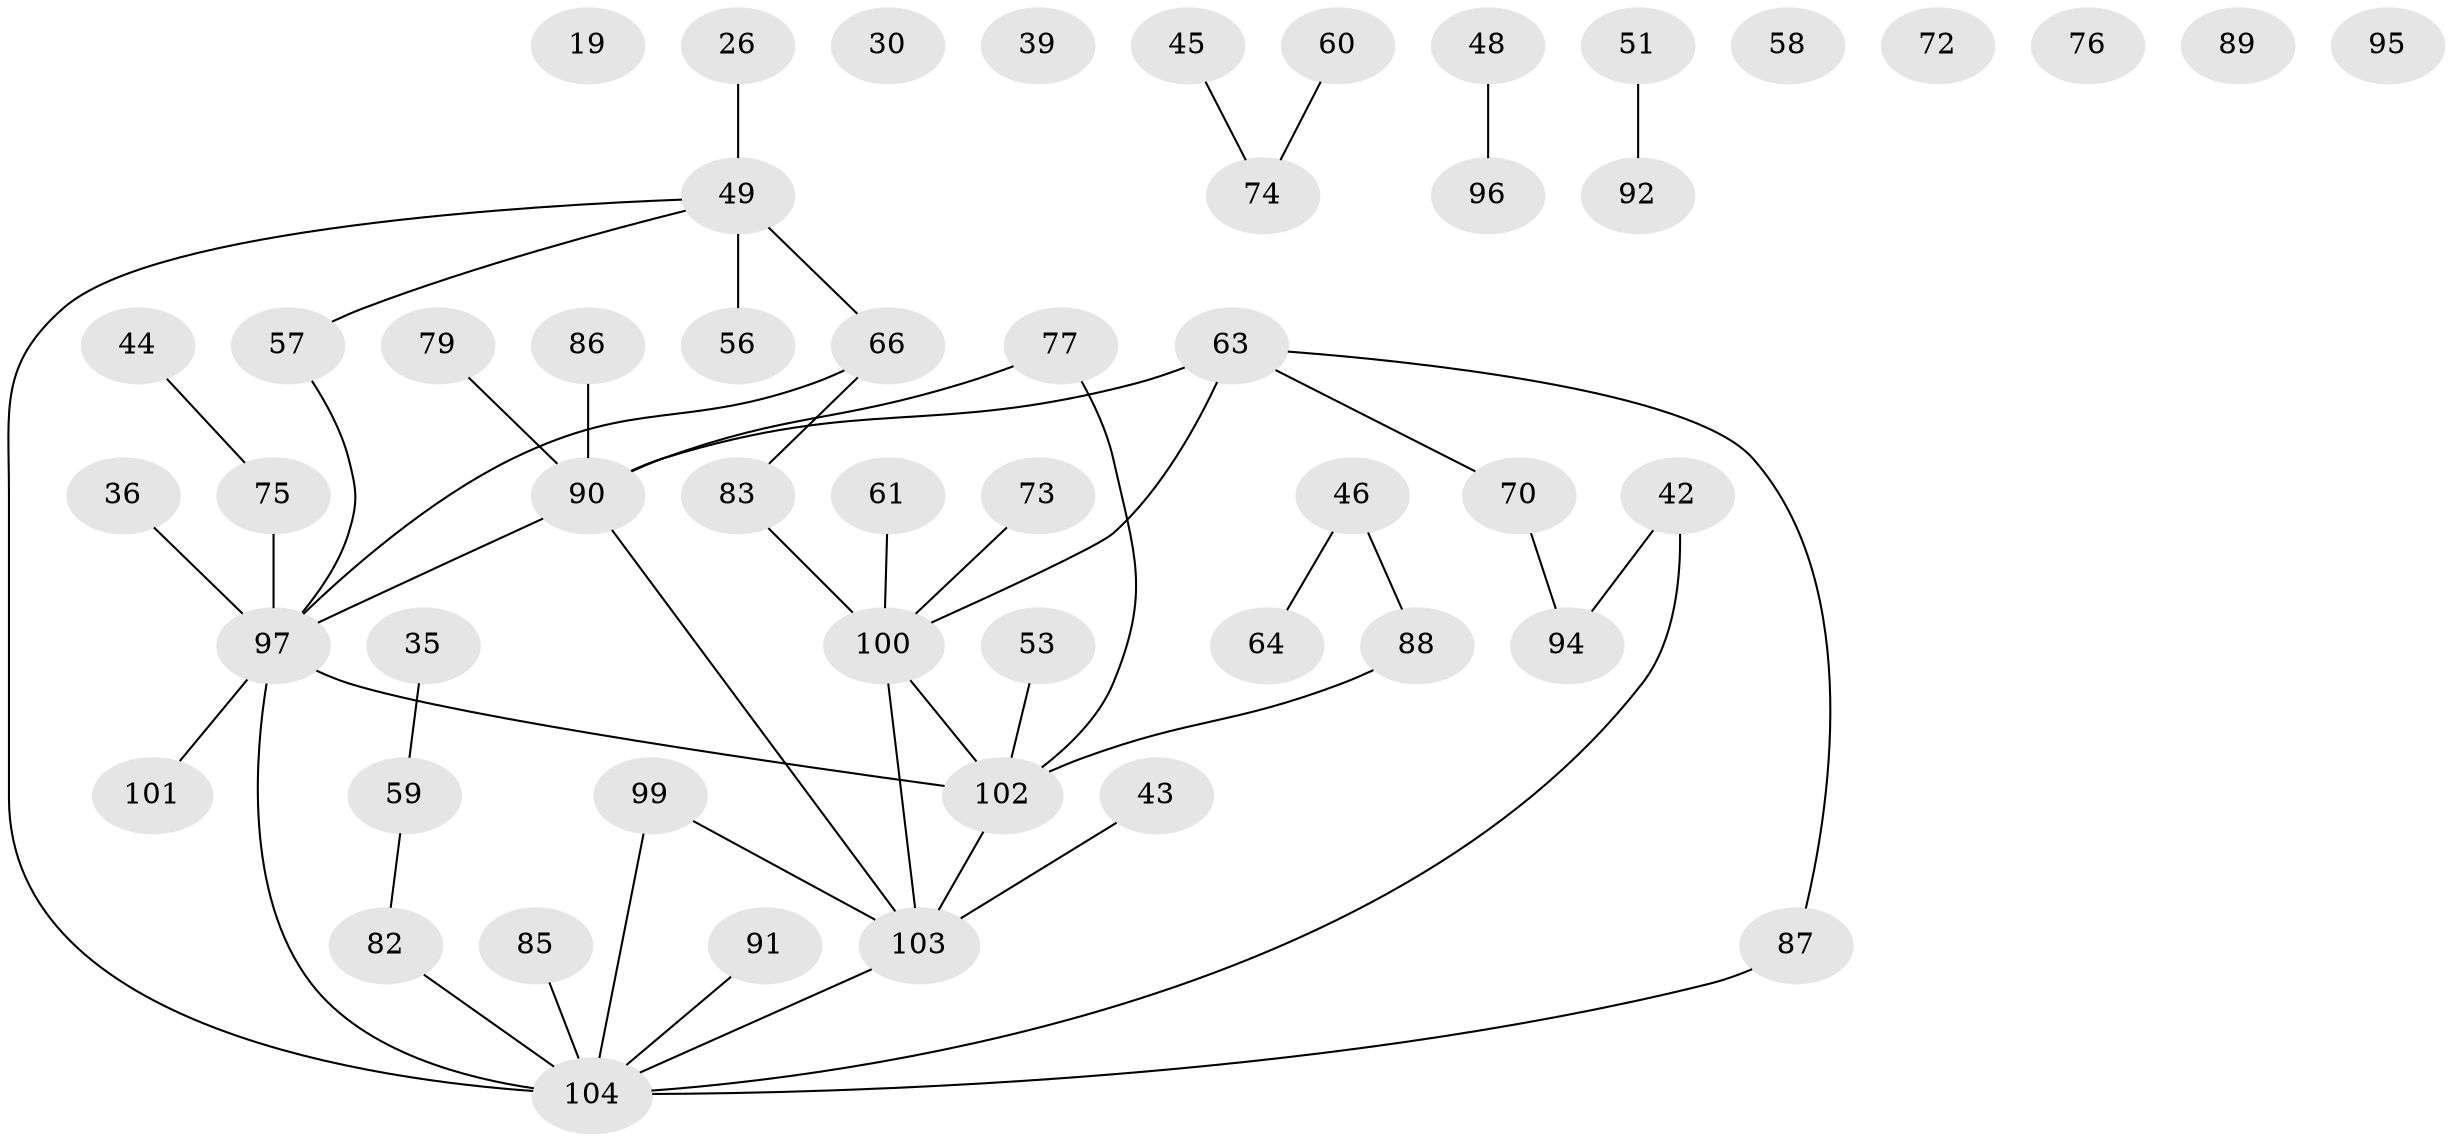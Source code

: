 // original degree distribution, {2: 0.3076923076923077, 3: 0.17307692307692307, 1: 0.2980769230769231, 4: 0.08653846153846154, 0: 0.0673076923076923, 7: 0.009615384615384616, 6: 0.019230769230769232, 5: 0.038461538461538464}
// Generated by graph-tools (version 1.1) at 2025/43/03/04/25 21:43:58]
// undirected, 52 vertices, 51 edges
graph export_dot {
graph [start="1"]
  node [color=gray90,style=filled];
  19;
  26;
  30;
  35;
  36;
  39 [super="+28"];
  42;
  43;
  44 [super="+7"];
  45;
  46 [super="+9+38"];
  48;
  49 [super="+25"];
  51;
  53 [super="+33"];
  56;
  57;
  58;
  59;
  60;
  61;
  63 [super="+50"];
  64;
  66 [super="+40"];
  70;
  72;
  73;
  74 [super="+2"];
  75;
  76;
  77;
  79;
  82 [super="+15"];
  83;
  85;
  86;
  87 [super="+37"];
  88;
  89;
  90 [super="+80"];
  91;
  92;
  94;
  95;
  96;
  97 [super="+22+84"];
  99 [super="+47"];
  100 [super="+65+93+54"];
  101;
  102 [super="+21+68"];
  103 [super="+71"];
  104 [super="+55+52+67+98+81"];
  26 -- 49;
  35 -- 59;
  36 -- 97;
  42 -- 94;
  42 -- 104;
  43 -- 103;
  44 -- 75;
  45 -- 74;
  46 -- 88;
  46 -- 64;
  48 -- 96;
  49 -- 66 [weight=2];
  49 -- 56;
  49 -- 57;
  49 -- 104;
  51 -- 92;
  53 -- 102;
  57 -- 97;
  59 -- 82;
  60 -- 74;
  61 -- 100;
  63 -- 100 [weight=2];
  63 -- 70;
  63 -- 87;
  63 -- 90;
  66 -- 97;
  66 -- 83;
  70 -- 94;
  73 -- 100;
  75 -- 97;
  77 -- 102;
  77 -- 90;
  79 -- 90;
  82 -- 104;
  83 -- 100;
  85 -- 104;
  86 -- 90;
  87 -- 104;
  88 -- 102;
  90 -- 103 [weight=2];
  90 -- 97;
  91 -- 104;
  97 -- 101;
  97 -- 102 [weight=2];
  97 -- 104 [weight=2];
  99 -- 103 [weight=3];
  99 -- 104;
  100 -- 102 [weight=2];
  100 -- 103 [weight=2];
  102 -- 103;
  103 -- 104;
}

